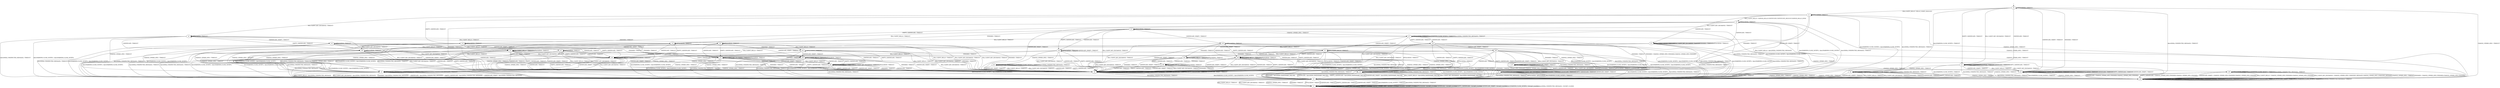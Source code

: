 digraph h9 {
s0 [label="s0"];
s1 [label="s1"];
s2 [label="s2"];
s6 [label="s6"];
s10 [label="s10"];
s13 [label="s13"];
s3 [label="s3"];
s4 [label="s4"];
s7 [label="s7"];
s8 [label="s8"];
s9 [label="s9"];
s11 [label="s11"];
s14 [label="s14"];
s5 [label="s5"];
s12 [label="s12"];
s15 [label="s15"];
s16 [label="s16"];
s24 [label="s24"];
s25 [label="s25"];
s26 [label="s26"];
s31 [label="s31"];
s17 [label="s17"];
s18 [label="s18"];
s19 [label="s19"];
s27 [label="s27"];
s28 [label="s28"];
s30 [label="s30"];
s32 [label="s32"];
s35 [label="s35"];
s20 [label="s20"];
s21 [label="s21"];
s22 [label="s22"];
s23 [label="s23"];
s29 [label="s29"];
s33 [label="s33"];
s34 [label="s34"];
s36 [label="s36"];
s37 [label="s37"];
s38 [label="s38"];
s39 [label="s39"];
s0 -> s1 [label="RSA_CLIENT_HELLO / HELLO_VERIFY_REQUEST"];
s0 -> s2 [label="RSA_CLIENT_KEY_EXCHANGE / TIMEOUT"];
s0 -> s10 [label="CHANGE_CIPHER_SPEC / TIMEOUT"];
s0 -> s13 [label="FINISHED / TIMEOUT"];
s0 -> s0 [label="APPLICATION / TIMEOUT"];
s0 -> s2 [label="CERTIFICATE / TIMEOUT"];
s0 -> s2 [label="EMPTY_CERTIFICATE / TIMEOUT"];
s0 -> s13 [label="CERTIFICATE_VERIFY / TIMEOUT"];
s0 -> s6 [label="Alert(WARNING,CLOSE_NOTIFY) / TIMEOUT"];
s0 -> s6 [label="Alert(FATAL,UNEXPECTED_MESSAGE) / TIMEOUT"];
s1 -> s3 [label="RSA_CLIENT_HELLO / SERVER_HELLO,CERTIFICATE,CERTIFICATE_REQUEST,SERVER_HELLO_DONE"];
s1 -> s4 [label="RSA_CLIENT_KEY_EXCHANGE / TIMEOUT"];
s1 -> s10 [label="CHANGE_CIPHER_SPEC / TIMEOUT"];
s1 -> s8 [label="FINISHED / TIMEOUT"];
s1 -> s1 [label="APPLICATION / TIMEOUT"];
s1 -> s11 [label="CERTIFICATE / TIMEOUT"];
s1 -> s14 [label="EMPTY_CERTIFICATE / TIMEOUT"];
s1 -> s8 [label="CERTIFICATE_VERIFY / TIMEOUT"];
s1 -> s6 [label="Alert(WARNING,CLOSE_NOTIFY) / Alert(WARNING,CLOSE_NOTIFY)"];
s1 -> s6 [label="Alert(FATAL,UNEXPECTED_MESSAGE) / TIMEOUT"];
s2 -> s13 [label="RSA_CLIENT_HELLO / TIMEOUT"];
s2 -> s13 [label="RSA_CLIENT_KEY_EXCHANGE / TIMEOUT"];
s2 -> s9 [label="CHANGE_CIPHER_SPEC / TIMEOUT"];
s2 -> s2 [label="FINISHED / TIMEOUT"];
s2 -> s2 [label="APPLICATION / TIMEOUT"];
s2 -> s2 [label="CERTIFICATE / TIMEOUT"];
s2 -> s2 [label="EMPTY_CERTIFICATE / TIMEOUT"];
s2 -> s13 [label="CERTIFICATE_VERIFY / TIMEOUT"];
s2 -> s6 [label="Alert(WARNING,CLOSE_NOTIFY) / TIMEOUT"];
s2 -> s6 [label="Alert(FATAL,UNEXPECTED_MESSAGE) / TIMEOUT"];
s6 -> s7 [label="RSA_CLIENT_HELLO / TIMEOUT"];
s6 -> s7 [label="RSA_CLIENT_KEY_EXCHANGE / TIMEOUT"];
s6 -> s7 [label="CHANGE_CIPHER_SPEC / TIMEOUT"];
s6 -> s7 [label="FINISHED / TIMEOUT"];
s6 -> s7 [label="APPLICATION / TIMEOUT"];
s6 -> s7 [label="CERTIFICATE / TIMEOUT"];
s6 -> s7 [label="EMPTY_CERTIFICATE / TIMEOUT"];
s6 -> s7 [label="CERTIFICATE_VERIFY / TIMEOUT"];
s6 -> s7 [label="Alert(WARNING,CLOSE_NOTIFY) / TIMEOUT"];
s6 -> s7 [label="Alert(FATAL,UNEXPECTED_MESSAGE) / TIMEOUT"];
s10 -> s10 [label="RSA_CLIENT_HELLO / TIMEOUT"];
s10 -> s10 [label="RSA_CLIENT_KEY_EXCHANGE / TIMEOUT"];
s10 -> s10 [label="CHANGE_CIPHER_SPEC / TIMEOUT"];
s10 -> s10 [label="FINISHED / TIMEOUT"];
s10 -> s10 [label="APPLICATION / TIMEOUT"];
s10 -> s10 [label="CERTIFICATE / TIMEOUT"];
s10 -> s10 [label="EMPTY_CERTIFICATE / TIMEOUT"];
s10 -> s10 [label="CERTIFICATE_VERIFY / TIMEOUT"];
s10 -> s10 [label="Alert(WARNING,CLOSE_NOTIFY) / TIMEOUT"];
s10 -> s10 [label="Alert(FATAL,UNEXPECTED_MESSAGE) / TIMEOUT"];
s13 -> s13 [label="RSA_CLIENT_HELLO / TIMEOUT"];
s13 -> s13 [label="RSA_CLIENT_KEY_EXCHANGE / TIMEOUT"];
s13 -> s10 [label="CHANGE_CIPHER_SPEC / TIMEOUT"];
s13 -> s13 [label="FINISHED / TIMEOUT"];
s13 -> s13 [label="APPLICATION / TIMEOUT"];
s13 -> s13 [label="CERTIFICATE / TIMEOUT"];
s13 -> s13 [label="EMPTY_CERTIFICATE / TIMEOUT"];
s13 -> s13 [label="CERTIFICATE_VERIFY / TIMEOUT"];
s13 -> s6 [label="Alert(WARNING,CLOSE_NOTIFY) / TIMEOUT"];
s13 -> s6 [label="Alert(FATAL,UNEXPECTED_MESSAGE) / TIMEOUT"];
s3 -> s6 [label="RSA_CLIENT_HELLO / Alert(FATAL,UNEXPECTED_MESSAGE)"];
s3 -> s15 [label="RSA_CLIENT_KEY_EXCHANGE / TIMEOUT"];
s3 -> s10 [label="CHANGE_CIPHER_SPEC / TIMEOUT"];
s3 -> s8 [label="FINISHED / TIMEOUT"];
s3 -> s3 [label="APPLICATION / TIMEOUT"];
s3 -> s11 [label="CERTIFICATE / TIMEOUT"];
s3 -> s14 [label="EMPTY_CERTIFICATE / TIMEOUT"];
s3 -> s8 [label="CERTIFICATE_VERIFY / TIMEOUT"];
s3 -> s6 [label="Alert(WARNING,CLOSE_NOTIFY) / Alert(WARNING,CLOSE_NOTIFY)"];
s3 -> s6 [label="Alert(FATAL,UNEXPECTED_MESSAGE) / TIMEOUT"];
s4 -> s16 [label="RSA_CLIENT_HELLO / TIMEOUT"];
s4 -> s8 [label="RSA_CLIENT_KEY_EXCHANGE / TIMEOUT"];
s4 -> s5 [label="CHANGE_CIPHER_SPEC / TIMEOUT"];
s4 -> s24 [label="FINISHED / TIMEOUT"];
s4 -> s4 [label="APPLICATION / TIMEOUT"];
s4 -> s26 [label="CERTIFICATE / TIMEOUT"];
s4 -> s26 [label="EMPTY_CERTIFICATE / TIMEOUT"];
s4 -> s12 [label="CERTIFICATE_VERIFY / TIMEOUT"];
s4 -> s6 [label="Alert(WARNING,CLOSE_NOTIFY) / Alert(WARNING,CLOSE_NOTIFY)"];
s4 -> s6 [label="Alert(FATAL,UNEXPECTED_MESSAGE) / TIMEOUT"];
s7 -> s7 [label="RSA_CLIENT_HELLO / SOCKET_CLOSED"];
s7 -> s7 [label="RSA_CLIENT_KEY_EXCHANGE / SOCKET_CLOSED"];
s7 -> s7 [label="CHANGE_CIPHER_SPEC / SOCKET_CLOSED"];
s7 -> s7 [label="FINISHED / SOCKET_CLOSED"];
s7 -> s7 [label="APPLICATION / SOCKET_CLOSED"];
s7 -> s7 [label="CERTIFICATE / SOCKET_CLOSED"];
s7 -> s7 [label="EMPTY_CERTIFICATE / SOCKET_CLOSED"];
s7 -> s7 [label="CERTIFICATE_VERIFY / SOCKET_CLOSED"];
s7 -> s7 [label="Alert(WARNING,CLOSE_NOTIFY) / SOCKET_CLOSED"];
s7 -> s7 [label="Alert(FATAL,UNEXPECTED_MESSAGE) / SOCKET_CLOSED"];
s8 -> s8 [label="RSA_CLIENT_HELLO / TIMEOUT"];
s8 -> s8 [label="RSA_CLIENT_KEY_EXCHANGE / TIMEOUT"];
s8 -> s10 [label="CHANGE_CIPHER_SPEC / TIMEOUT"];
s8 -> s8 [label="FINISHED / TIMEOUT"];
s8 -> s8 [label="APPLICATION / TIMEOUT"];
s8 -> s8 [label="CERTIFICATE / TIMEOUT"];
s8 -> s8 [label="EMPTY_CERTIFICATE / TIMEOUT"];
s8 -> s8 [label="CERTIFICATE_VERIFY / TIMEOUT"];
s8 -> s6 [label="Alert(WARNING,CLOSE_NOTIFY) / Alert(WARNING,CLOSE_NOTIFY)"];
s8 -> s6 [label="Alert(FATAL,UNEXPECTED_MESSAGE) / TIMEOUT"];
s9 -> s6 [label="RSA_CLIENT_HELLO / TIMEOUT"];
s9 -> s6 [label="RSA_CLIENT_KEY_EXCHANGE / TIMEOUT"];
s9 -> s10 [label="CHANGE_CIPHER_SPEC / TIMEOUT"];
s9 -> s6 [label="FINISHED / TIMEOUT"];
s9 -> s9 [label="APPLICATION / TIMEOUT"];
s9 -> s6 [label="CERTIFICATE / TIMEOUT"];
s9 -> s6 [label="EMPTY_CERTIFICATE / TIMEOUT"];
s9 -> s6 [label="CERTIFICATE_VERIFY / TIMEOUT"];
s9 -> s9 [label="Alert(WARNING,CLOSE_NOTIFY) / TIMEOUT"];
s9 -> s9 [label="Alert(FATAL,UNEXPECTED_MESSAGE) / TIMEOUT"];
s11 -> s11 [label="RSA_CLIENT_HELLO / TIMEOUT"];
s11 -> s11 [label="RSA_CLIENT_KEY_EXCHANGE / TIMEOUT"];
s11 -> s10 [label="CHANGE_CIPHER_SPEC / TIMEOUT"];
s11 -> s11 [label="FINISHED / TIMEOUT"];
s11 -> s11 [label="APPLICATION / TIMEOUT"];
s11 -> s8 [label="CERTIFICATE / TIMEOUT"];
s11 -> s8 [label="EMPTY_CERTIFICATE / TIMEOUT"];
s11 -> s25 [label="CERTIFICATE_VERIFY / TIMEOUT"];
s11 -> s6 [label="Alert(WARNING,CLOSE_NOTIFY) / Alert(WARNING,CLOSE_NOTIFY)"];
s11 -> s6 [label="Alert(FATAL,UNEXPECTED_MESSAGE) / TIMEOUT"];
s14 -> s25 [label="RSA_CLIENT_HELLO / TIMEOUT"];
s14 -> s26 [label="RSA_CLIENT_KEY_EXCHANGE / TIMEOUT"];
s14 -> s5 [label="CHANGE_CIPHER_SPEC / TIMEOUT"];
s14 -> s31 [label="FINISHED / TIMEOUT"];
s14 -> s14 [label="APPLICATION / TIMEOUT"];
s14 -> s8 [label="CERTIFICATE / TIMEOUT"];
s14 -> s8 [label="EMPTY_CERTIFICATE / TIMEOUT"];
s14 -> s25 [label="CERTIFICATE_VERIFY / TIMEOUT"];
s14 -> s6 [label="Alert(WARNING,CLOSE_NOTIFY) / Alert(WARNING,CLOSE_NOTIFY)"];
s14 -> s6 [label="Alert(FATAL,UNEXPECTED_MESSAGE) / TIMEOUT"];
s5 -> s6 [label="RSA_CLIENT_HELLO / Alert(FATAL,UNEXPECTED_MESSAGE)"];
s5 -> s6 [label="RSA_CLIENT_KEY_EXCHANGE / Alert(FATAL,UNEXPECTED_MESSAGE)"];
s5 -> s10 [label="CHANGE_CIPHER_SPEC / TIMEOUT"];
s5 -> s6 [label="FINISHED / Alert(FATAL,UNEXPECTED_MESSAGE)"];
s5 -> s5 [label="APPLICATION / TIMEOUT"];
s5 -> s6 [label="CERTIFICATE / Alert(FATAL,UNEXPECTED_MESSAGE)"];
s5 -> s6 [label="EMPTY_CERTIFICATE / Alert(FATAL,UNEXPECTED_MESSAGE)"];
s5 -> s6 [label="CERTIFICATE_VERIFY / Alert(FATAL,UNEXPECTED_MESSAGE)"];
s5 -> s5 [label="Alert(WARNING,CLOSE_NOTIFY) / TIMEOUT"];
s5 -> s5 [label="Alert(FATAL,UNEXPECTED_MESSAGE) / TIMEOUT"];
s12 -> s27 [label="RSA_CLIENT_HELLO / TIMEOUT"];
s12 -> s8 [label="RSA_CLIENT_KEY_EXCHANGE / TIMEOUT"];
s12 -> s5 [label="CHANGE_CIPHER_SPEC / TIMEOUT"];
s12 -> s30 [label="FINISHED / TIMEOUT"];
s12 -> s12 [label="APPLICATION / TIMEOUT"];
s12 -> s28 [label="CERTIFICATE / TIMEOUT"];
s12 -> s28 [label="EMPTY_CERTIFICATE / TIMEOUT"];
s12 -> s8 [label="CERTIFICATE_VERIFY / TIMEOUT"];
s12 -> s6 [label="Alert(WARNING,CLOSE_NOTIFY) / Alert(WARNING,CLOSE_NOTIFY)"];
s12 -> s6 [label="Alert(FATAL,UNEXPECTED_MESSAGE) / TIMEOUT"];
s15 -> s16 [label="RSA_CLIENT_HELLO / TIMEOUT"];
s15 -> s8 [label="RSA_CLIENT_KEY_EXCHANGE / TIMEOUT"];
s15 -> s17 [label="CHANGE_CIPHER_SPEC / TIMEOUT"];
s15 -> s24 [label="FINISHED / TIMEOUT"];
s15 -> s15 [label="APPLICATION / TIMEOUT"];
s15 -> s18 [label="CERTIFICATE / TIMEOUT"];
s15 -> s18 [label="EMPTY_CERTIFICATE / TIMEOUT"];
s15 -> s19 [label="CERTIFICATE_VERIFY / TIMEOUT"];
s15 -> s6 [label="Alert(WARNING,CLOSE_NOTIFY) / Alert(WARNING,CLOSE_NOTIFY)"];
s15 -> s6 [label="Alert(FATAL,UNEXPECTED_MESSAGE) / TIMEOUT"];
s16 -> s8 [label="RSA_CLIENT_HELLO / TIMEOUT"];
s16 -> s8 [label="RSA_CLIENT_KEY_EXCHANGE / TIMEOUT"];
s16 -> s5 [label="CHANGE_CIPHER_SPEC / TIMEOUT"];
s16 -> s32 [label="FINISHED / TIMEOUT"];
s16 -> s16 [label="APPLICATION / TIMEOUT"];
s16 -> s28 [label="CERTIFICATE / TIMEOUT"];
s16 -> s28 [label="EMPTY_CERTIFICATE / TIMEOUT"];
s16 -> s27 [label="CERTIFICATE_VERIFY / TIMEOUT"];
s16 -> s6 [label="Alert(WARNING,CLOSE_NOTIFY) / Alert(WARNING,CLOSE_NOTIFY)"];
s16 -> s6 [label="Alert(FATAL,UNEXPECTED_MESSAGE) / TIMEOUT"];
s24 -> s32 [label="RSA_CLIENT_HELLO / TIMEOUT"];
s24 -> s8 [label="RSA_CLIENT_KEY_EXCHANGE / TIMEOUT"];
s24 -> s5 [label="CHANGE_CIPHER_SPEC / TIMEOUT"];
s24 -> s8 [label="FINISHED / TIMEOUT"];
s24 -> s24 [label="APPLICATION / TIMEOUT"];
s24 -> s31 [label="CERTIFICATE / TIMEOUT"];
s24 -> s31 [label="EMPTY_CERTIFICATE / TIMEOUT"];
s24 -> s30 [label="CERTIFICATE_VERIFY / TIMEOUT"];
s24 -> s6 [label="Alert(WARNING,CLOSE_NOTIFY) / Alert(WARNING,CLOSE_NOTIFY)"];
s24 -> s6 [label="Alert(FATAL,UNEXPECTED_MESSAGE) / TIMEOUT"];
s25 -> s25 [label="RSA_CLIENT_HELLO / TIMEOUT"];
s25 -> s28 [label="RSA_CLIENT_KEY_EXCHANGE / TIMEOUT"];
s25 -> s5 [label="CHANGE_CIPHER_SPEC / TIMEOUT"];
s25 -> s35 [label="FINISHED / TIMEOUT"];
s25 -> s25 [label="APPLICATION / TIMEOUT"];
s25 -> s8 [label="CERTIFICATE / TIMEOUT"];
s25 -> s8 [label="EMPTY_CERTIFICATE / TIMEOUT"];
s25 -> s8 [label="CERTIFICATE_VERIFY / TIMEOUT"];
s25 -> s6 [label="Alert(WARNING,CLOSE_NOTIFY) / Alert(WARNING,CLOSE_NOTIFY)"];
s25 -> s6 [label="Alert(FATAL,UNEXPECTED_MESSAGE) / TIMEOUT"];
s26 -> s28 [label="RSA_CLIENT_HELLO / TIMEOUT"];
s26 -> s8 [label="RSA_CLIENT_KEY_EXCHANGE / TIMEOUT"];
s26 -> s5 [label="CHANGE_CIPHER_SPEC / TIMEOUT"];
s26 -> s31 [label="FINISHED / TIMEOUT"];
s26 -> s26 [label="APPLICATION / TIMEOUT"];
s26 -> s8 [label="CERTIFICATE / TIMEOUT"];
s26 -> s8 [label="EMPTY_CERTIFICATE / TIMEOUT"];
s26 -> s28 [label="CERTIFICATE_VERIFY / TIMEOUT"];
s26 -> s6 [label="Alert(WARNING,CLOSE_NOTIFY) / Alert(WARNING,CLOSE_NOTIFY)"];
s26 -> s6 [label="Alert(FATAL,UNEXPECTED_MESSAGE) / TIMEOUT"];
s31 -> s35 [label="RSA_CLIENT_HELLO / TIMEOUT"];
s31 -> s31 [label="RSA_CLIENT_KEY_EXCHANGE / TIMEOUT"];
s31 -> s5 [label="CHANGE_CIPHER_SPEC / TIMEOUT"];
s31 -> s8 [label="FINISHED / TIMEOUT"];
s31 -> s31 [label="APPLICATION / TIMEOUT"];
s31 -> s8 [label="CERTIFICATE / TIMEOUT"];
s31 -> s8 [label="EMPTY_CERTIFICATE / TIMEOUT"];
s31 -> s35 [label="CERTIFICATE_VERIFY / TIMEOUT"];
s31 -> s6 [label="Alert(WARNING,CLOSE_NOTIFY) / Alert(WARNING,CLOSE_NOTIFY)"];
s31 -> s6 [label="Alert(FATAL,UNEXPECTED_MESSAGE) / TIMEOUT"];
s17 -> s16 [label="RSA_CLIENT_HELLO / TIMEOUT"];
s17 -> s8 [label="RSA_CLIENT_KEY_EXCHANGE / TIMEOUT"];
s17 -> s10 [label="CHANGE_CIPHER_SPEC / TIMEOUT"];
s17 -> s20 [label="FINISHED / CHANGE_CIPHER_SPEC,FINISHED,CHANGE_CIPHER_SPEC,FINISHED"];
s17 -> s17 [label="APPLICATION / TIMEOUT"];
s17 -> s33 [label="CERTIFICATE / TIMEOUT"];
s17 -> s33 [label="EMPTY_CERTIFICATE / TIMEOUT"];
s17 -> s21 [label="CERTIFICATE_VERIFY / TIMEOUT"];
s17 -> s17 [label="Alert(WARNING,CLOSE_NOTIFY) / TIMEOUT"];
s17 -> s17 [label="Alert(FATAL,UNEXPECTED_MESSAGE) / TIMEOUT"];
s18 -> s28 [label="RSA_CLIENT_HELLO / TIMEOUT"];
s18 -> s8 [label="RSA_CLIENT_KEY_EXCHANGE / TIMEOUT"];
s18 -> s22 [label="CHANGE_CIPHER_SPEC / TIMEOUT"];
s18 -> s31 [label="FINISHED / TIMEOUT"];
s18 -> s18 [label="APPLICATION / TIMEOUT"];
s18 -> s8 [label="CERTIFICATE / TIMEOUT"];
s18 -> s8 [label="EMPTY_CERTIFICATE / TIMEOUT"];
s18 -> s18 [label="CERTIFICATE_VERIFY / TIMEOUT"];
s18 -> s6 [label="Alert(WARNING,CLOSE_NOTIFY) / Alert(WARNING,CLOSE_NOTIFY)"];
s18 -> s6 [label="Alert(FATAL,UNEXPECTED_MESSAGE) / TIMEOUT"];
s19 -> s21 [label="RSA_CLIENT_HELLO / TIMEOUT"];
s19 -> s8 [label="RSA_CLIENT_KEY_EXCHANGE / TIMEOUT"];
s19 -> s23 [label="CHANGE_CIPHER_SPEC / TIMEOUT"];
s19 -> s34 [label="FINISHED / TIMEOUT"];
s19 -> s19 [label="APPLICATION / TIMEOUT"];
s19 -> s29 [label="CERTIFICATE / TIMEOUT"];
s19 -> s29 [label="EMPTY_CERTIFICATE / TIMEOUT"];
s19 -> s8 [label="CERTIFICATE_VERIFY / TIMEOUT"];
s19 -> s6 [label="Alert(WARNING,CLOSE_NOTIFY) / Alert(WARNING,CLOSE_NOTIFY)"];
s19 -> s6 [label="Alert(FATAL,UNEXPECTED_MESSAGE) / TIMEOUT"];
s27 -> s8 [label="RSA_CLIENT_HELLO / TIMEOUT"];
s27 -> s8 [label="RSA_CLIENT_KEY_EXCHANGE / TIMEOUT"];
s27 -> s5 [label="CHANGE_CIPHER_SPEC / TIMEOUT"];
s27 -> s30 [label="FINISHED / TIMEOUT"];
s27 -> s27 [label="APPLICATION / TIMEOUT"];
s27 -> s28 [label="CERTIFICATE / TIMEOUT"];
s27 -> s28 [label="EMPTY_CERTIFICATE / TIMEOUT"];
s27 -> s8 [label="CERTIFICATE_VERIFY / TIMEOUT"];
s27 -> s6 [label="Alert(WARNING,CLOSE_NOTIFY) / Alert(WARNING,CLOSE_NOTIFY)"];
s27 -> s6 [label="Alert(FATAL,UNEXPECTED_MESSAGE) / TIMEOUT"];
s28 -> s28 [label="RSA_CLIENT_HELLO / TIMEOUT"];
s28 -> s8 [label="RSA_CLIENT_KEY_EXCHANGE / TIMEOUT"];
s28 -> s5 [label="CHANGE_CIPHER_SPEC / TIMEOUT"];
s28 -> s35 [label="FINISHED / TIMEOUT"];
s28 -> s28 [label="APPLICATION / TIMEOUT"];
s28 -> s8 [label="CERTIFICATE / TIMEOUT"];
s28 -> s8 [label="EMPTY_CERTIFICATE / TIMEOUT"];
s28 -> s8 [label="CERTIFICATE_VERIFY / TIMEOUT"];
s28 -> s6 [label="Alert(WARNING,CLOSE_NOTIFY) / Alert(WARNING,CLOSE_NOTIFY)"];
s28 -> s6 [label="Alert(FATAL,UNEXPECTED_MESSAGE) / TIMEOUT"];
s30 -> s30 [label="RSA_CLIENT_HELLO / TIMEOUT"];
s30 -> s8 [label="RSA_CLIENT_KEY_EXCHANGE / TIMEOUT"];
s30 -> s5 [label="CHANGE_CIPHER_SPEC / TIMEOUT"];
s30 -> s8 [label="FINISHED / TIMEOUT"];
s30 -> s30 [label="APPLICATION / TIMEOUT"];
s30 -> s35 [label="CERTIFICATE / TIMEOUT"];
s30 -> s35 [label="EMPTY_CERTIFICATE / TIMEOUT"];
s30 -> s8 [label="CERTIFICATE_VERIFY / TIMEOUT"];
s30 -> s6 [label="Alert(WARNING,CLOSE_NOTIFY) / Alert(WARNING,CLOSE_NOTIFY)"];
s30 -> s6 [label="Alert(FATAL,UNEXPECTED_MESSAGE) / TIMEOUT"];
s32 -> s8 [label="RSA_CLIENT_HELLO / TIMEOUT"];
s32 -> s8 [label="RSA_CLIENT_KEY_EXCHANGE / TIMEOUT"];
s32 -> s5 [label="CHANGE_CIPHER_SPEC / TIMEOUT"];
s32 -> s8 [label="FINISHED / TIMEOUT"];
s32 -> s32 [label="APPLICATION / TIMEOUT"];
s32 -> s35 [label="CERTIFICATE / TIMEOUT"];
s32 -> s35 [label="EMPTY_CERTIFICATE / TIMEOUT"];
s32 -> s30 [label="CERTIFICATE_VERIFY / TIMEOUT"];
s32 -> s6 [label="Alert(WARNING,CLOSE_NOTIFY) / Alert(WARNING,CLOSE_NOTIFY)"];
s32 -> s6 [label="Alert(FATAL,UNEXPECTED_MESSAGE) / TIMEOUT"];
s35 -> s35 [label="RSA_CLIENT_HELLO / TIMEOUT"];
s35 -> s35 [label="RSA_CLIENT_KEY_EXCHANGE / TIMEOUT"];
s35 -> s5 [label="CHANGE_CIPHER_SPEC / TIMEOUT"];
s35 -> s8 [label="FINISHED / TIMEOUT"];
s35 -> s35 [label="APPLICATION / TIMEOUT"];
s35 -> s8 [label="CERTIFICATE / TIMEOUT"];
s35 -> s8 [label="EMPTY_CERTIFICATE / TIMEOUT"];
s35 -> s8 [label="CERTIFICATE_VERIFY / TIMEOUT"];
s35 -> s6 [label="Alert(WARNING,CLOSE_NOTIFY) / Alert(WARNING,CLOSE_NOTIFY)"];
s35 -> s6 [label="Alert(FATAL,UNEXPECTED_MESSAGE) / TIMEOUT"];
s20 -> s20 [label="RSA_CLIENT_HELLO / TIMEOUT"];
s20 -> s20 [label="RSA_CLIENT_KEY_EXCHANGE / TIMEOUT"];
s20 -> s10 [label="CHANGE_CIPHER_SPEC / TIMEOUT"];
s20 -> s20 [label="FINISHED / TIMEOUT"];
s20 -> s6 [label="APPLICATION / APPLICATION"];
s20 -> s20 [label="CERTIFICATE / TIMEOUT"];
s20 -> s20 [label="EMPTY_CERTIFICATE / TIMEOUT"];
s20 -> s20 [label="CERTIFICATE_VERIFY / TIMEOUT"];
s20 -> s6 [label="Alert(WARNING,CLOSE_NOTIFY) / TIMEOUT"];
s20 -> s6 [label="Alert(FATAL,UNEXPECTED_MESSAGE) / TIMEOUT"];
s21 -> s21 [label="RSA_CLIENT_HELLO / TIMEOUT"];
s21 -> s8 [label="RSA_CLIENT_KEY_EXCHANGE / TIMEOUT"];
s21 -> s23 [label="CHANGE_CIPHER_SPEC / TIMEOUT"];
s21 -> s34 [label="FINISHED / TIMEOUT"];
s21 -> s8 [label="APPLICATION / TIMEOUT"];
s21 -> s29 [label="CERTIFICATE / TIMEOUT"];
s21 -> s29 [label="EMPTY_CERTIFICATE / TIMEOUT"];
s21 -> s8 [label="CERTIFICATE_VERIFY / TIMEOUT"];
s21 -> s6 [label="Alert(WARNING,CLOSE_NOTIFY) / Alert(WARNING,CLOSE_NOTIFY)"];
s21 -> s6 [label="Alert(FATAL,UNEXPECTED_MESSAGE) / TIMEOUT"];
s22 -> s8 [label="RSA_CLIENT_HELLO / TIMEOUT"];
s22 -> s8 [label="RSA_CLIENT_KEY_EXCHANGE / TIMEOUT"];
s22 -> s10 [label="CHANGE_CIPHER_SPEC / TIMEOUT"];
s22 -> s20 [label="FINISHED / CHANGE_CIPHER_SPEC,FINISHED,CHANGE_CIPHER_SPEC,FINISHED"];
s22 -> s22 [label="APPLICATION / TIMEOUT"];
s22 -> s8 [label="CERTIFICATE / TIMEOUT"];
s22 -> s8 [label="EMPTY_CERTIFICATE / TIMEOUT"];
s22 -> s8 [label="CERTIFICATE_VERIFY / TIMEOUT"];
s22 -> s22 [label="Alert(WARNING,CLOSE_NOTIFY) / TIMEOUT"];
s22 -> s22 [label="Alert(FATAL,UNEXPECTED_MESSAGE) / TIMEOUT"];
s23 -> s6 [label="RSA_CLIENT_HELLO / Alert(FATAL,HANDSHAKE_FAILURE)"];
s23 -> s6 [label="RSA_CLIENT_KEY_EXCHANGE / Alert(FATAL,HANDSHAKE_FAILURE)"];
s23 -> s10 [label="CHANGE_CIPHER_SPEC / TIMEOUT"];
s23 -> s6 [label="FINISHED / Alert(FATAL,HANDSHAKE_FAILURE)"];
s23 -> s23 [label="APPLICATION / TIMEOUT"];
s23 -> s6 [label="CERTIFICATE / Alert(FATAL,HANDSHAKE_FAILURE)"];
s23 -> s6 [label="EMPTY_CERTIFICATE / Alert(FATAL,HANDSHAKE_FAILURE)"];
s23 -> s6 [label="CERTIFICATE_VERIFY / Alert(FATAL,HANDSHAKE_FAILURE)"];
s23 -> s23 [label="Alert(WARNING,CLOSE_NOTIFY) / TIMEOUT"];
s23 -> s23 [label="Alert(FATAL,UNEXPECTED_MESSAGE) / TIMEOUT"];
s29 -> s29 [label="RSA_CLIENT_HELLO / TIMEOUT"];
s29 -> s8 [label="RSA_CLIENT_KEY_EXCHANGE / TIMEOUT"];
s29 -> s23 [label="CHANGE_CIPHER_SPEC / TIMEOUT"];
s29 -> s36 [label="FINISHED / TIMEOUT"];
s29 -> s29 [label="APPLICATION / TIMEOUT"];
s29 -> s8 [label="CERTIFICATE / TIMEOUT"];
s29 -> s8 [label="EMPTY_CERTIFICATE / TIMEOUT"];
s29 -> s8 [label="CERTIFICATE_VERIFY / TIMEOUT"];
s29 -> s6 [label="Alert(WARNING,CLOSE_NOTIFY) / Alert(WARNING,CLOSE_NOTIFY)"];
s29 -> s6 [label="Alert(FATAL,UNEXPECTED_MESSAGE) / TIMEOUT"];
s33 -> s28 [label="RSA_CLIENT_HELLO / TIMEOUT"];
s33 -> s8 [label="RSA_CLIENT_KEY_EXCHANGE / TIMEOUT"];
s33 -> s5 [label="CHANGE_CIPHER_SPEC / TIMEOUT"];
s33 -> s37 [label="FINISHED / TIMEOUT"];
s33 -> s8 [label="APPLICATION / TIMEOUT"];
s33 -> s8 [label="CERTIFICATE / TIMEOUT"];
s33 -> s8 [label="EMPTY_CERTIFICATE / TIMEOUT"];
s33 -> s38 [label="CERTIFICATE_VERIFY / TIMEOUT"];
s33 -> s6 [label="Alert(WARNING,CLOSE_NOTIFY) / Alert(WARNING,CLOSE_NOTIFY)"];
s33 -> s6 [label="Alert(FATAL,UNEXPECTED_MESSAGE) / TIMEOUT"];
s34 -> s34 [label="RSA_CLIENT_HELLO / TIMEOUT"];
s34 -> s8 [label="RSA_CLIENT_KEY_EXCHANGE / TIMEOUT"];
s34 -> s23 [label="CHANGE_CIPHER_SPEC / TIMEOUT"];
s34 -> s8 [label="FINISHED / TIMEOUT"];
s34 -> s34 [label="APPLICATION / TIMEOUT"];
s34 -> s36 [label="CERTIFICATE / TIMEOUT"];
s34 -> s36 [label="EMPTY_CERTIFICATE / TIMEOUT"];
s34 -> s8 [label="CERTIFICATE_VERIFY / TIMEOUT"];
s34 -> s6 [label="Alert(WARNING,CLOSE_NOTIFY) / Alert(WARNING,CLOSE_NOTIFY)"];
s34 -> s6 [label="Alert(FATAL,UNEXPECTED_MESSAGE) / TIMEOUT"];
s36 -> s36 [label="RSA_CLIENT_HELLO / TIMEOUT"];
s36 -> s8 [label="RSA_CLIENT_KEY_EXCHANGE / TIMEOUT"];
s36 -> s23 [label="CHANGE_CIPHER_SPEC / TIMEOUT"];
s36 -> s8 [label="FINISHED / TIMEOUT"];
s36 -> s36 [label="APPLICATION / TIMEOUT"];
s36 -> s8 [label="CERTIFICATE / TIMEOUT"];
s36 -> s8 [label="EMPTY_CERTIFICATE / TIMEOUT"];
s36 -> s8 [label="CERTIFICATE_VERIFY / TIMEOUT"];
s36 -> s6 [label="Alert(WARNING,CLOSE_NOTIFY) / Alert(WARNING,CLOSE_NOTIFY)"];
s36 -> s6 [label="Alert(FATAL,UNEXPECTED_MESSAGE) / TIMEOUT"];
s37 -> s37 [label="RSA_CLIENT_HELLO / TIMEOUT"];
s37 -> s8 [label="RSA_CLIENT_KEY_EXCHANGE / TIMEOUT"];
s37 -> s39 [label="CHANGE_CIPHER_SPEC / TIMEOUT"];
s37 -> s8 [label="FINISHED / TIMEOUT"];
s37 -> s8 [label="APPLICATION / TIMEOUT"];
s37 -> s8 [label="CERTIFICATE / TIMEOUT"];
s37 -> s8 [label="EMPTY_CERTIFICATE / TIMEOUT"];
s37 -> s37 [label="CERTIFICATE_VERIFY / TIMEOUT"];
s37 -> s6 [label="Alert(WARNING,CLOSE_NOTIFY) / Alert(WARNING,CLOSE_NOTIFY)"];
s37 -> s6 [label="Alert(FATAL,UNEXPECTED_MESSAGE) / TIMEOUT"];
s38 -> s28 [label="RSA_CLIENT_HELLO / TIMEOUT"];
s38 -> s8 [label="RSA_CLIENT_KEY_EXCHANGE / TIMEOUT"];
s38 -> s5 [label="CHANGE_CIPHER_SPEC / TIMEOUT"];
s38 -> s37 [label="FINISHED / TIMEOUT"];
s38 -> s8 [label="APPLICATION / TIMEOUT"];
s38 -> s8 [label="CERTIFICATE / TIMEOUT"];
s38 -> s8 [label="EMPTY_CERTIFICATE / TIMEOUT"];
s38 -> s8 [label="CERTIFICATE_VERIFY / TIMEOUT"];
s38 -> s6 [label="Alert(WARNING,CLOSE_NOTIFY) / Alert(WARNING,CLOSE_NOTIFY)"];
s38 -> s6 [label="Alert(FATAL,UNEXPECTED_MESSAGE) / TIMEOUT"];
s39 -> s10 [label="RSA_CLIENT_HELLO / CHANGE_CIPHER_SPEC,FINISHED,CHANGE_CIPHER_SPEC,FINISHED"];
s39 -> s10 [label="RSA_CLIENT_KEY_EXCHANGE / CHANGE_CIPHER_SPEC,UNKNOWN_MESSAGE,CHANGE_CIPHER_SPEC,UNKNOWN_MESSAGE"];
s39 -> s10 [label="CHANGE_CIPHER_SPEC / TIMEOUT"];
s39 -> s10 [label="FINISHED / CHANGE_CIPHER_SPEC,FINISHED,CHANGE_CIPHER_SPEC,FINISHED"];
s39 -> s39 [label="APPLICATION / TIMEOUT"];
s39 -> s10 [label="CERTIFICATE / CHANGE_CIPHER_SPEC,FINISHED,CHANGE_CIPHER_SPEC,FINISHED"];
s39 -> s10 [label="EMPTY_CERTIFICATE / CHANGE_CIPHER_SPEC,FINISHED,CHANGE_CIPHER_SPEC,FINISHED"];
s39 -> s10 [label="CERTIFICATE_VERIFY / CHANGE_CIPHER_SPEC,FINISHED,CHANGE_CIPHER_SPEC,FINISHED"];
s39 -> s39 [label="Alert(WARNING,CLOSE_NOTIFY) / TIMEOUT"];
s39 -> s39 [label="Alert(FATAL,UNEXPECTED_MESSAGE) / TIMEOUT"];
__start0 [shape=none, label=""];
__start0 -> s0 [label=""];
}
